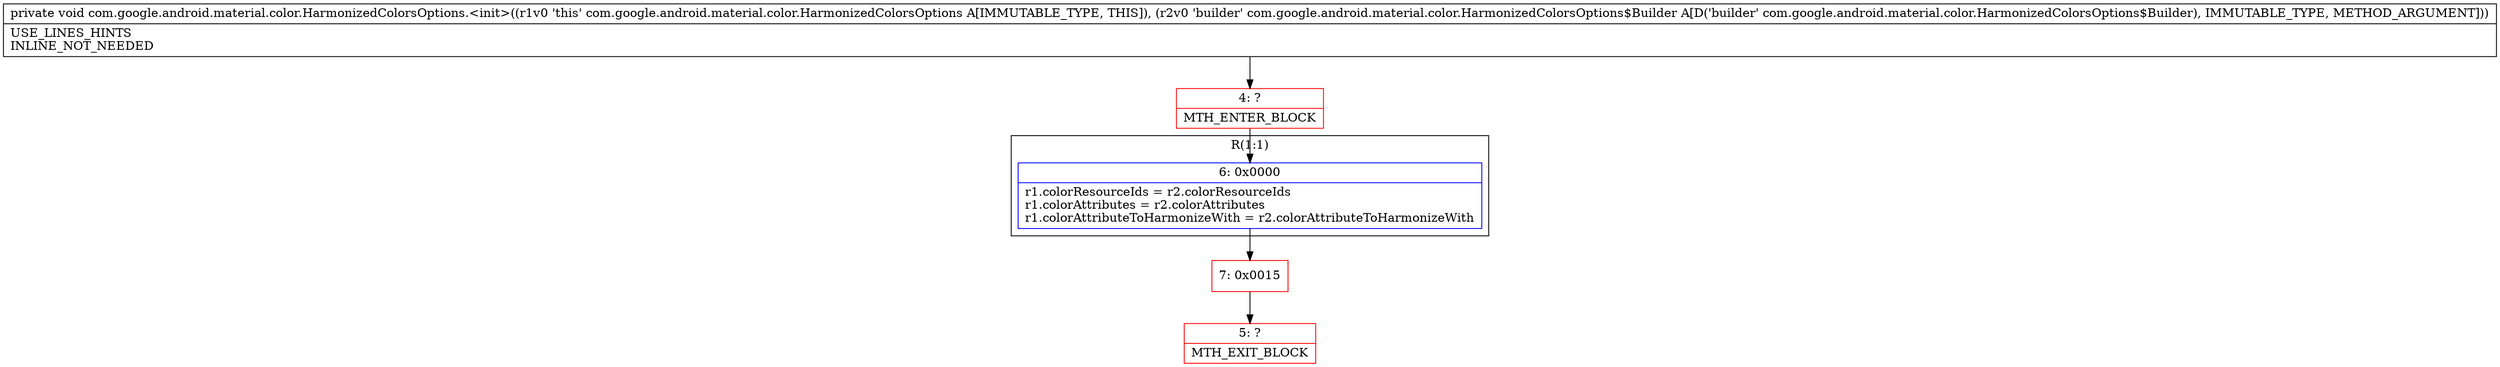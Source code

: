 digraph "CFG forcom.google.android.material.color.HarmonizedColorsOptions.\<init\>(Lcom\/google\/android\/material\/color\/HarmonizedColorsOptions$Builder;)V" {
subgraph cluster_Region_1572010733 {
label = "R(1:1)";
node [shape=record,color=blue];
Node_6 [shape=record,label="{6\:\ 0x0000|r1.colorResourceIds = r2.colorResourceIds\lr1.colorAttributes = r2.colorAttributes\lr1.colorAttributeToHarmonizeWith = r2.colorAttributeToHarmonizeWith\l}"];
}
Node_4 [shape=record,color=red,label="{4\:\ ?|MTH_ENTER_BLOCK\l}"];
Node_7 [shape=record,color=red,label="{7\:\ 0x0015}"];
Node_5 [shape=record,color=red,label="{5\:\ ?|MTH_EXIT_BLOCK\l}"];
MethodNode[shape=record,label="{private void com.google.android.material.color.HarmonizedColorsOptions.\<init\>((r1v0 'this' com.google.android.material.color.HarmonizedColorsOptions A[IMMUTABLE_TYPE, THIS]), (r2v0 'builder' com.google.android.material.color.HarmonizedColorsOptions$Builder A[D('builder' com.google.android.material.color.HarmonizedColorsOptions$Builder), IMMUTABLE_TYPE, METHOD_ARGUMENT]))  | USE_LINES_HINTS\lINLINE_NOT_NEEDED\l}"];
MethodNode -> Node_4;Node_6 -> Node_7;
Node_4 -> Node_6;
Node_7 -> Node_5;
}

